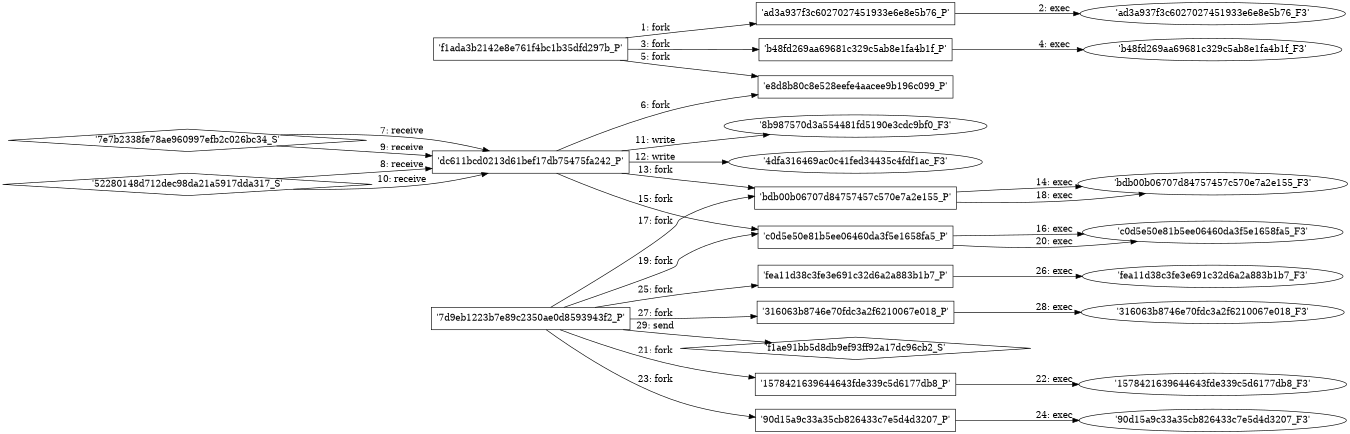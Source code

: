 digraph "D:\Learning\Paper\apt\基于CTI的攻击预警\Dataset\攻击图\ASGfromALLCTI\Franken-phish TodayZoo built from other phishing kits.dot" {
rankdir="LR"
size="9"
fixedsize="false"
splines="true"
nodesep=0.3
ranksep=0
fontsize=10
overlap="scalexy"
engine= "neato"
	"'f1ada3b2142e8e761f4bc1b35dfd297b_P'" [node_type=Process shape=box]
	"'ad3a937f3c6027027451933e6e8e5b76_P'" [node_type=Process shape=box]
	"'f1ada3b2142e8e761f4bc1b35dfd297b_P'" -> "'ad3a937f3c6027027451933e6e8e5b76_P'" [label="1: fork"]
	"'ad3a937f3c6027027451933e6e8e5b76_P'" [node_type=Process shape=box]
	"'ad3a937f3c6027027451933e6e8e5b76_F3'" [node_type=File shape=ellipse]
	"'ad3a937f3c6027027451933e6e8e5b76_P'" -> "'ad3a937f3c6027027451933e6e8e5b76_F3'" [label="2: exec"]
	"'f1ada3b2142e8e761f4bc1b35dfd297b_P'" [node_type=Process shape=box]
	"'b48fd269aa69681c329c5ab8e1fa4b1f_P'" [node_type=Process shape=box]
	"'f1ada3b2142e8e761f4bc1b35dfd297b_P'" -> "'b48fd269aa69681c329c5ab8e1fa4b1f_P'" [label="3: fork"]
	"'b48fd269aa69681c329c5ab8e1fa4b1f_P'" [node_type=Process shape=box]
	"'b48fd269aa69681c329c5ab8e1fa4b1f_F3'" [node_type=File shape=ellipse]
	"'b48fd269aa69681c329c5ab8e1fa4b1f_P'" -> "'b48fd269aa69681c329c5ab8e1fa4b1f_F3'" [label="4: exec"]
	"'f1ada3b2142e8e761f4bc1b35dfd297b_P'" [node_type=Process shape=box]
	"'e8d8b80c8e528eefe4aacee9b196c099_P'" [node_type=Process shape=box]
	"'f1ada3b2142e8e761f4bc1b35dfd297b_P'" -> "'e8d8b80c8e528eefe4aacee9b196c099_P'" [label="5: fork"]
	"'dc611bcd0213d61bef17db75475fa242_P'" [node_type=Process shape=box]
	"'e8d8b80c8e528eefe4aacee9b196c099_P'" [node_type=Process shape=box]
	"'dc611bcd0213d61bef17db75475fa242_P'" -> "'e8d8b80c8e528eefe4aacee9b196c099_P'" [label="6: fork"]
	"'dc611bcd0213d61bef17db75475fa242_P'" [node_type=Process shape=box]
	"'7e7b2338fe78ae960997efb2c026bc34_S'" [node_type=Socket shape=diamond]
	"'7e7b2338fe78ae960997efb2c026bc34_S'" -> "'dc611bcd0213d61bef17db75475fa242_P'" [label="7: receive"]
	"'dc611bcd0213d61bef17db75475fa242_P'" [node_type=Process shape=box]
	"'52280148d712dec98da21a5917dda317_S'" [node_type=Socket shape=diamond]
	"'52280148d712dec98da21a5917dda317_S'" -> "'dc611bcd0213d61bef17db75475fa242_P'" [label="8: receive"]
	"'dc611bcd0213d61bef17db75475fa242_P'" [node_type=Process shape=box]
	"'7e7b2338fe78ae960997efb2c026bc34_S'" [node_type=Socket shape=diamond]
	"'7e7b2338fe78ae960997efb2c026bc34_S'" -> "'dc611bcd0213d61bef17db75475fa242_P'" [label="9: receive"]
	"'dc611bcd0213d61bef17db75475fa242_P'" [node_type=Process shape=box]
	"'52280148d712dec98da21a5917dda317_S'" [node_type=Socket shape=diamond]
	"'52280148d712dec98da21a5917dda317_S'" -> "'dc611bcd0213d61bef17db75475fa242_P'" [label="10: receive"]
	"'8b987570d3a554481fd5190e3cdc9bf0_F3'" [node_type=file shape=ellipse]
	"'dc611bcd0213d61bef17db75475fa242_P'" [node_type=Process shape=box]
	"'dc611bcd0213d61bef17db75475fa242_P'" -> "'8b987570d3a554481fd5190e3cdc9bf0_F3'" [label="11: write"]
	"'4dfa316469ac0c41fed34435c4fdf1ac_F3'" [node_type=file shape=ellipse]
	"'dc611bcd0213d61bef17db75475fa242_P'" [node_type=Process shape=box]
	"'dc611bcd0213d61bef17db75475fa242_P'" -> "'4dfa316469ac0c41fed34435c4fdf1ac_F3'" [label="12: write"]
	"'dc611bcd0213d61bef17db75475fa242_P'" [node_type=Process shape=box]
	"'bdb00b06707d84757457c570e7a2e155_P'" [node_type=Process shape=box]
	"'dc611bcd0213d61bef17db75475fa242_P'" -> "'bdb00b06707d84757457c570e7a2e155_P'" [label="13: fork"]
	"'bdb00b06707d84757457c570e7a2e155_P'" [node_type=Process shape=box]
	"'bdb00b06707d84757457c570e7a2e155_F3'" [node_type=File shape=ellipse]
	"'bdb00b06707d84757457c570e7a2e155_P'" -> "'bdb00b06707d84757457c570e7a2e155_F3'" [label="14: exec"]
	"'dc611bcd0213d61bef17db75475fa242_P'" [node_type=Process shape=box]
	"'c0d5e50e81b5ee06460da3f5e1658fa5_P'" [node_type=Process shape=box]
	"'dc611bcd0213d61bef17db75475fa242_P'" -> "'c0d5e50e81b5ee06460da3f5e1658fa5_P'" [label="15: fork"]
	"'c0d5e50e81b5ee06460da3f5e1658fa5_P'" [node_type=Process shape=box]
	"'c0d5e50e81b5ee06460da3f5e1658fa5_F3'" [node_type=File shape=ellipse]
	"'c0d5e50e81b5ee06460da3f5e1658fa5_P'" -> "'c0d5e50e81b5ee06460da3f5e1658fa5_F3'" [label="16: exec"]
	"'7d9eb1223b7e89c2350ae0d8593943f2_P'" [node_type=Process shape=box]
	"'bdb00b06707d84757457c570e7a2e155_P'" [node_type=Process shape=box]
	"'7d9eb1223b7e89c2350ae0d8593943f2_P'" -> "'bdb00b06707d84757457c570e7a2e155_P'" [label="17: fork"]
	"'bdb00b06707d84757457c570e7a2e155_P'" [node_type=Process shape=box]
	"'bdb00b06707d84757457c570e7a2e155_F3'" [node_type=File shape=ellipse]
	"'bdb00b06707d84757457c570e7a2e155_P'" -> "'bdb00b06707d84757457c570e7a2e155_F3'" [label="18: exec"]
	"'7d9eb1223b7e89c2350ae0d8593943f2_P'" [node_type=Process shape=box]
	"'c0d5e50e81b5ee06460da3f5e1658fa5_P'" [node_type=Process shape=box]
	"'7d9eb1223b7e89c2350ae0d8593943f2_P'" -> "'c0d5e50e81b5ee06460da3f5e1658fa5_P'" [label="19: fork"]
	"'c0d5e50e81b5ee06460da3f5e1658fa5_P'" [node_type=Process shape=box]
	"'c0d5e50e81b5ee06460da3f5e1658fa5_F3'" [node_type=File shape=ellipse]
	"'c0d5e50e81b5ee06460da3f5e1658fa5_P'" -> "'c0d5e50e81b5ee06460da3f5e1658fa5_F3'" [label="20: exec"]
	"'7d9eb1223b7e89c2350ae0d8593943f2_P'" [node_type=Process shape=box]
	"'1578421639644643fde339c5d6177db8_P'" [node_type=Process shape=box]
	"'7d9eb1223b7e89c2350ae0d8593943f2_P'" -> "'1578421639644643fde339c5d6177db8_P'" [label="21: fork"]
	"'1578421639644643fde339c5d6177db8_P'" [node_type=Process shape=box]
	"'1578421639644643fde339c5d6177db8_F3'" [node_type=File shape=ellipse]
	"'1578421639644643fde339c5d6177db8_P'" -> "'1578421639644643fde339c5d6177db8_F3'" [label="22: exec"]
	"'7d9eb1223b7e89c2350ae0d8593943f2_P'" [node_type=Process shape=box]
	"'90d15a9c33a35cb826433c7e5d4d3207_P'" [node_type=Process shape=box]
	"'7d9eb1223b7e89c2350ae0d8593943f2_P'" -> "'90d15a9c33a35cb826433c7e5d4d3207_P'" [label="23: fork"]
	"'90d15a9c33a35cb826433c7e5d4d3207_P'" [node_type=Process shape=box]
	"'90d15a9c33a35cb826433c7e5d4d3207_F3'" [node_type=File shape=ellipse]
	"'90d15a9c33a35cb826433c7e5d4d3207_P'" -> "'90d15a9c33a35cb826433c7e5d4d3207_F3'" [label="24: exec"]
	"'7d9eb1223b7e89c2350ae0d8593943f2_P'" [node_type=Process shape=box]
	"'fea11d38c3fe3e691c32d6a2a883b1b7_P'" [node_type=Process shape=box]
	"'7d9eb1223b7e89c2350ae0d8593943f2_P'" -> "'fea11d38c3fe3e691c32d6a2a883b1b7_P'" [label="25: fork"]
	"'fea11d38c3fe3e691c32d6a2a883b1b7_P'" [node_type=Process shape=box]
	"'fea11d38c3fe3e691c32d6a2a883b1b7_F3'" [node_type=File shape=ellipse]
	"'fea11d38c3fe3e691c32d6a2a883b1b7_P'" -> "'fea11d38c3fe3e691c32d6a2a883b1b7_F3'" [label="26: exec"]
	"'7d9eb1223b7e89c2350ae0d8593943f2_P'" [node_type=Process shape=box]
	"'316063b8746e70fdc3a2f6210067e018_P'" [node_type=Process shape=box]
	"'7d9eb1223b7e89c2350ae0d8593943f2_P'" -> "'316063b8746e70fdc3a2f6210067e018_P'" [label="27: fork"]
	"'316063b8746e70fdc3a2f6210067e018_P'" [node_type=Process shape=box]
	"'316063b8746e70fdc3a2f6210067e018_F3'" [node_type=File shape=ellipse]
	"'316063b8746e70fdc3a2f6210067e018_P'" -> "'316063b8746e70fdc3a2f6210067e018_F3'" [label="28: exec"]
	"'f1ae91bb5d8db9ef93ff92a17dc96cb2_S'" [node_type=Socket shape=diamond]
	"'7d9eb1223b7e89c2350ae0d8593943f2_P'" [node_type=Process shape=box]
	"'7d9eb1223b7e89c2350ae0d8593943f2_P'" -> "'f1ae91bb5d8db9ef93ff92a17dc96cb2_S'" [label="29: send"]
}

